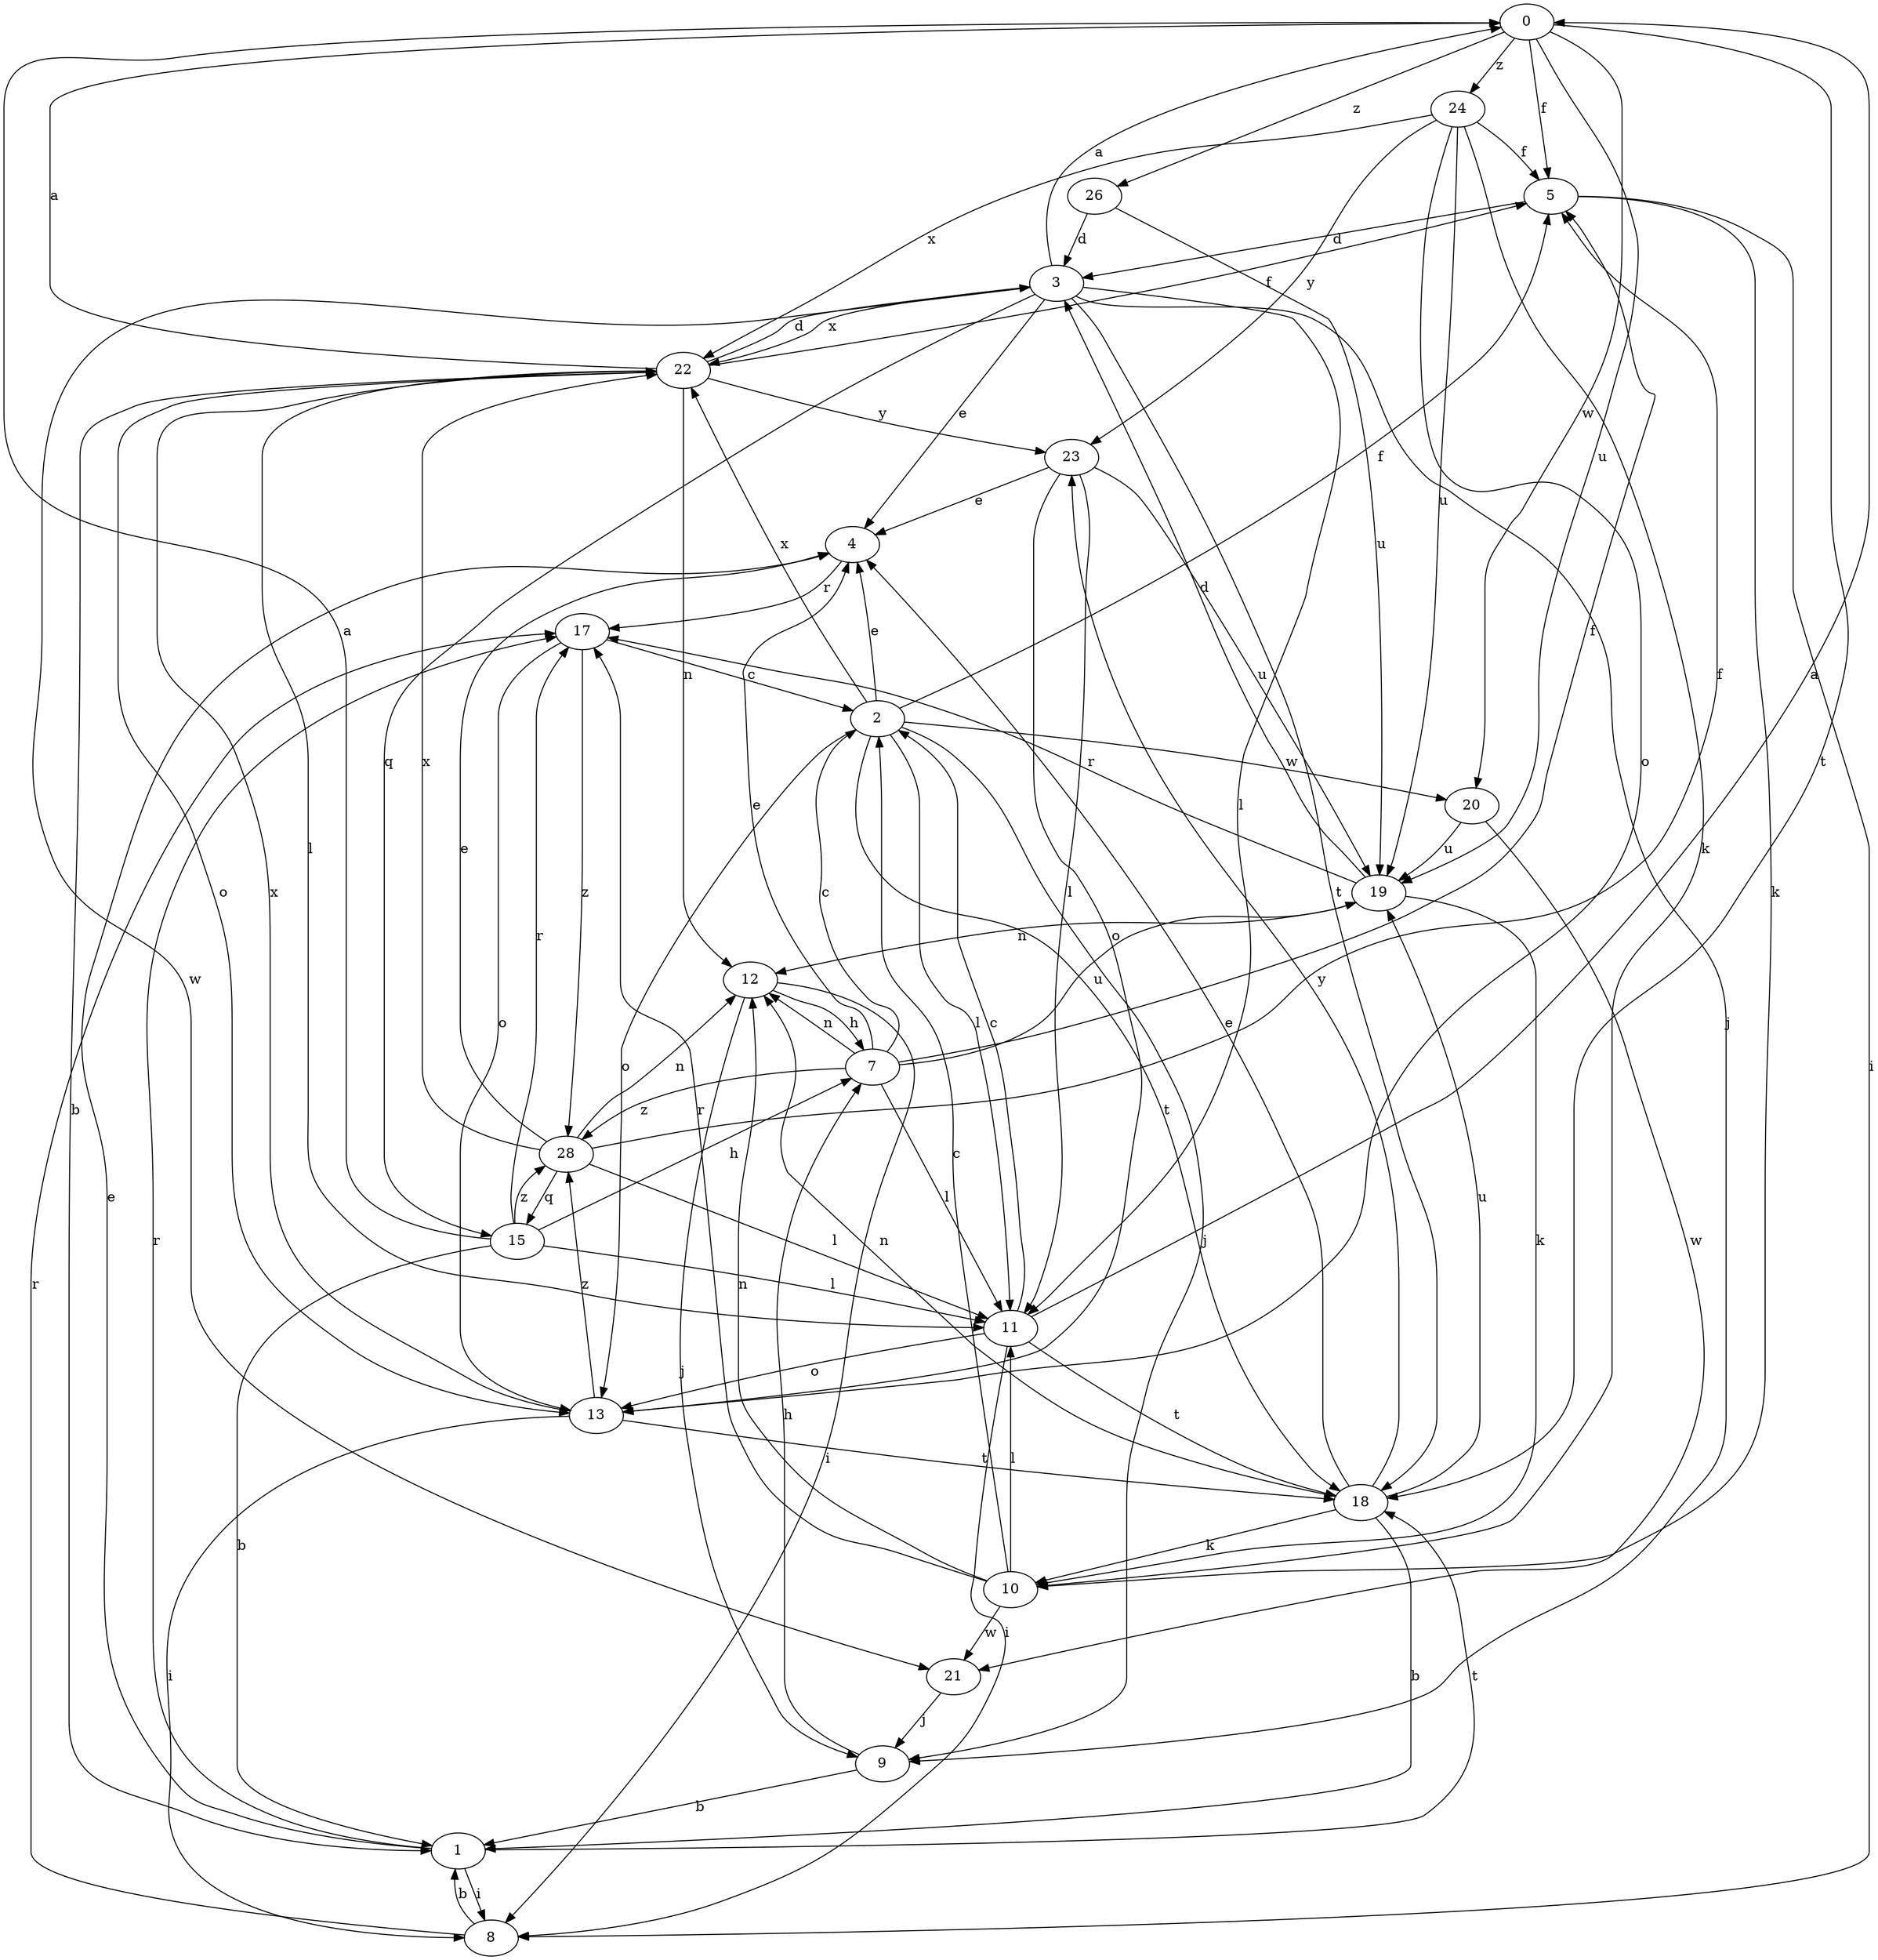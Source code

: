 strict digraph  {
0;
1;
2;
3;
4;
5;
7;
8;
9;
10;
11;
12;
13;
15;
17;
18;
19;
20;
21;
22;
23;
24;
26;
28;
0 -> 5  [label=f];
0 -> 18  [label=t];
0 -> 19  [label=u];
0 -> 20  [label=w];
0 -> 24  [label=z];
0 -> 26  [label=z];
1 -> 4  [label=e];
1 -> 8  [label=i];
1 -> 17  [label=r];
1 -> 18  [label=t];
2 -> 4  [label=e];
2 -> 5  [label=f];
2 -> 9  [label=j];
2 -> 11  [label=l];
2 -> 13  [label=o];
2 -> 18  [label=t];
2 -> 20  [label=w];
2 -> 22  [label=x];
3 -> 0  [label=a];
3 -> 4  [label=e];
3 -> 9  [label=j];
3 -> 11  [label=l];
3 -> 15  [label=q];
3 -> 18  [label=t];
3 -> 21  [label=w];
3 -> 22  [label=x];
4 -> 17  [label=r];
5 -> 3  [label=d];
5 -> 8  [label=i];
5 -> 10  [label=k];
7 -> 2  [label=c];
7 -> 4  [label=e];
7 -> 5  [label=f];
7 -> 11  [label=l];
7 -> 12  [label=n];
7 -> 19  [label=u];
7 -> 28  [label=z];
8 -> 1  [label=b];
8 -> 17  [label=r];
9 -> 1  [label=b];
9 -> 7  [label=h];
10 -> 2  [label=c];
10 -> 11  [label=l];
10 -> 12  [label=n];
10 -> 17  [label=r];
10 -> 21  [label=w];
11 -> 0  [label=a];
11 -> 2  [label=c];
11 -> 8  [label=i];
11 -> 13  [label=o];
11 -> 18  [label=t];
12 -> 7  [label=h];
12 -> 8  [label=i];
12 -> 9  [label=j];
13 -> 8  [label=i];
13 -> 18  [label=t];
13 -> 22  [label=x];
13 -> 28  [label=z];
15 -> 0  [label=a];
15 -> 1  [label=b];
15 -> 7  [label=h];
15 -> 11  [label=l];
15 -> 17  [label=r];
15 -> 28  [label=z];
17 -> 2  [label=c];
17 -> 13  [label=o];
17 -> 28  [label=z];
18 -> 1  [label=b];
18 -> 4  [label=e];
18 -> 10  [label=k];
18 -> 12  [label=n];
18 -> 19  [label=u];
18 -> 23  [label=y];
19 -> 3  [label=d];
19 -> 10  [label=k];
19 -> 12  [label=n];
19 -> 17  [label=r];
20 -> 19  [label=u];
20 -> 21  [label=w];
21 -> 9  [label=j];
22 -> 0  [label=a];
22 -> 1  [label=b];
22 -> 3  [label=d];
22 -> 5  [label=f];
22 -> 11  [label=l];
22 -> 12  [label=n];
22 -> 13  [label=o];
22 -> 23  [label=y];
23 -> 4  [label=e];
23 -> 11  [label=l];
23 -> 13  [label=o];
23 -> 19  [label=u];
24 -> 5  [label=f];
24 -> 10  [label=k];
24 -> 13  [label=o];
24 -> 19  [label=u];
24 -> 22  [label=x];
24 -> 23  [label=y];
26 -> 3  [label=d];
26 -> 19  [label=u];
28 -> 4  [label=e];
28 -> 5  [label=f];
28 -> 11  [label=l];
28 -> 12  [label=n];
28 -> 15  [label=q];
28 -> 22  [label=x];
}
